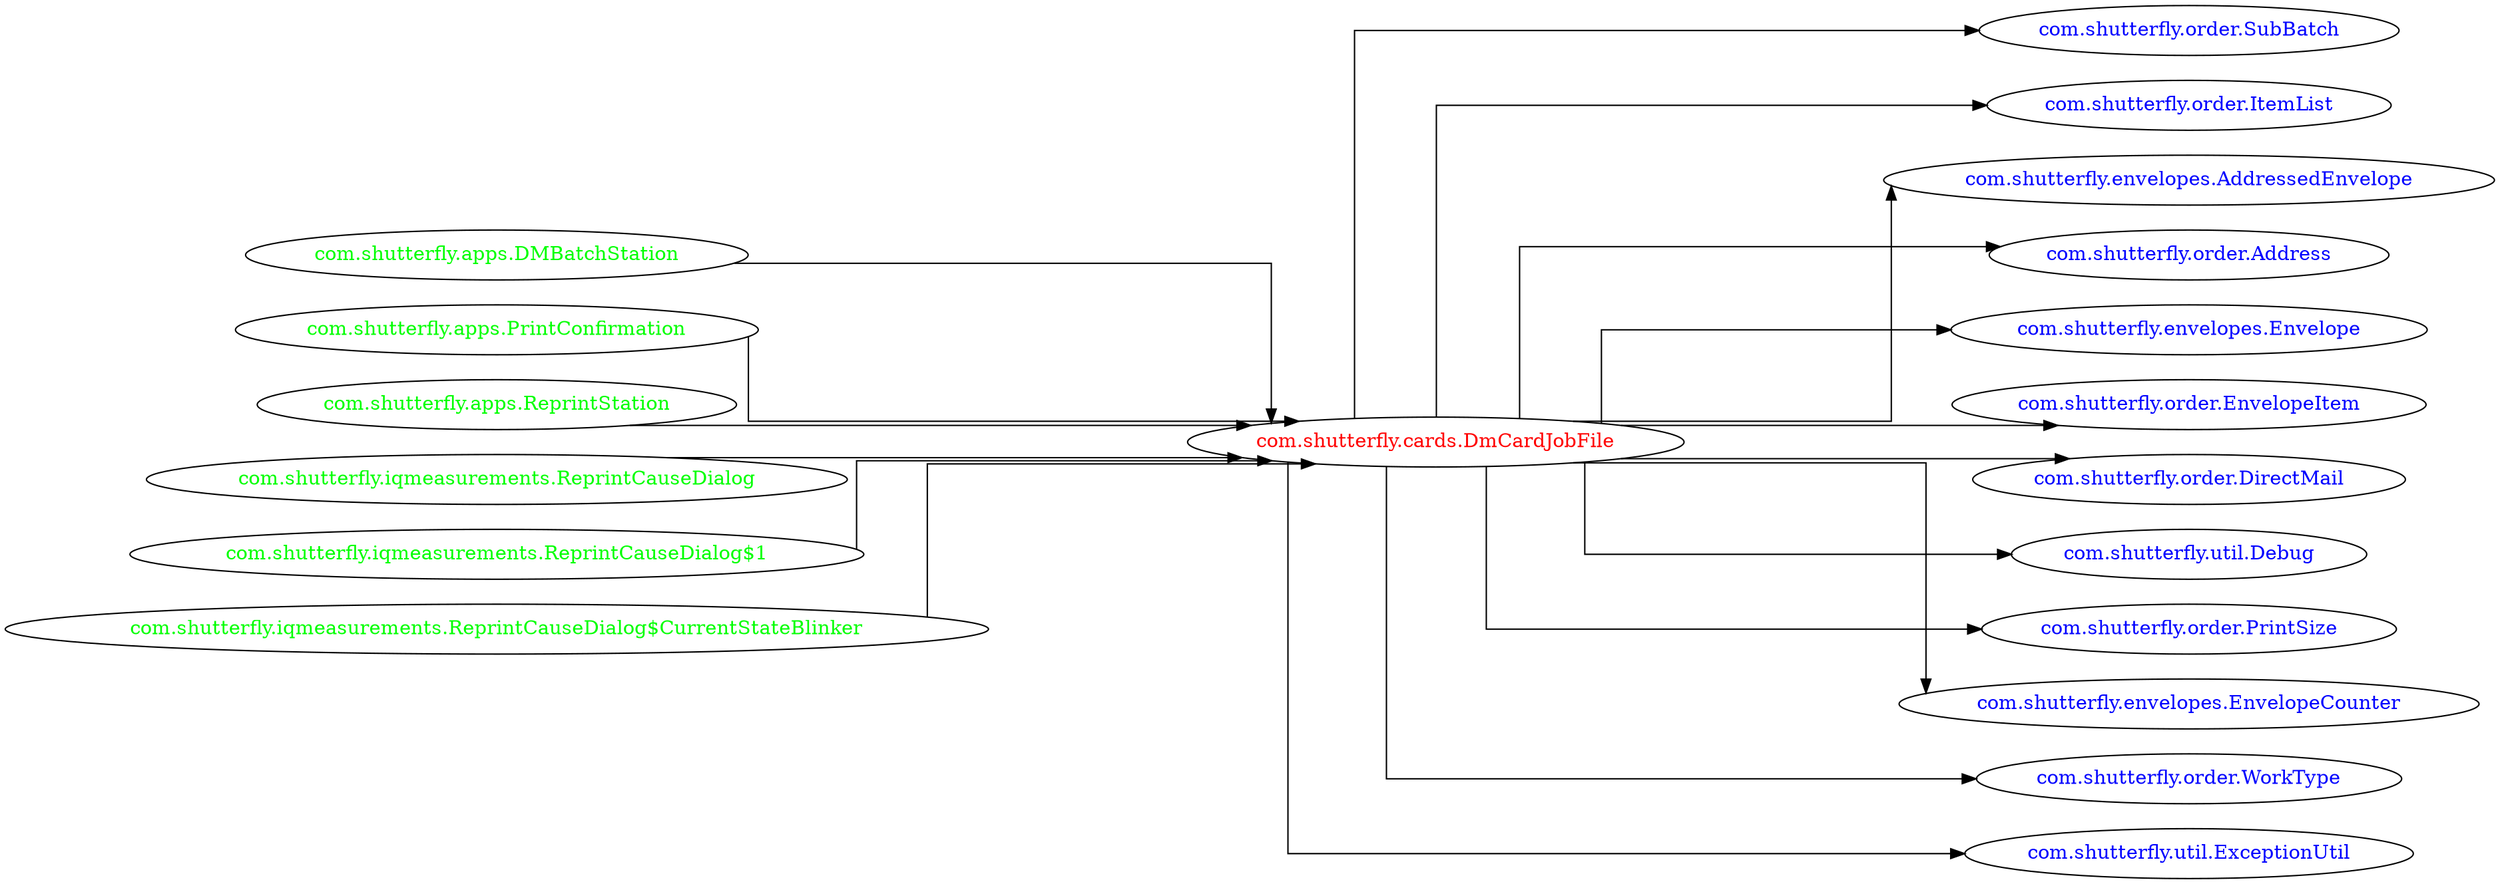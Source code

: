 digraph dependencyGraph {
 concentrate=true;
 ranksep="2.0";
 rankdir="LR"; 
 splines="ortho";
"com.shutterfly.cards.DmCardJobFile" [fontcolor="red"];
"com.shutterfly.order.SubBatch" [ fontcolor="blue" ];
"com.shutterfly.cards.DmCardJobFile"->"com.shutterfly.order.SubBatch";
"com.shutterfly.order.ItemList" [ fontcolor="blue" ];
"com.shutterfly.cards.DmCardJobFile"->"com.shutterfly.order.ItemList";
"com.shutterfly.envelopes.AddressedEnvelope" [ fontcolor="blue" ];
"com.shutterfly.cards.DmCardJobFile"->"com.shutterfly.envelopes.AddressedEnvelope";
"com.shutterfly.order.Address" [ fontcolor="blue" ];
"com.shutterfly.cards.DmCardJobFile"->"com.shutterfly.order.Address";
"com.shutterfly.envelopes.Envelope" [ fontcolor="blue" ];
"com.shutterfly.cards.DmCardJobFile"->"com.shutterfly.envelopes.Envelope";
"com.shutterfly.order.EnvelopeItem" [ fontcolor="blue" ];
"com.shutterfly.cards.DmCardJobFile"->"com.shutterfly.order.EnvelopeItem";
"com.shutterfly.order.DirectMail" [ fontcolor="blue" ];
"com.shutterfly.cards.DmCardJobFile"->"com.shutterfly.order.DirectMail";
"com.shutterfly.util.Debug" [ fontcolor="blue" ];
"com.shutterfly.cards.DmCardJobFile"->"com.shutterfly.util.Debug";
"com.shutterfly.order.PrintSize" [ fontcolor="blue" ];
"com.shutterfly.cards.DmCardJobFile"->"com.shutterfly.order.PrintSize";
"com.shutterfly.envelopes.EnvelopeCounter" [ fontcolor="blue" ];
"com.shutterfly.cards.DmCardJobFile"->"com.shutterfly.envelopes.EnvelopeCounter";
"com.shutterfly.order.WorkType" [ fontcolor="blue" ];
"com.shutterfly.cards.DmCardJobFile"->"com.shutterfly.order.WorkType";
"com.shutterfly.util.ExceptionUtil" [ fontcolor="blue" ];
"com.shutterfly.cards.DmCardJobFile"->"com.shutterfly.util.ExceptionUtil";
"com.shutterfly.apps.DMBatchStation" [ fontcolor="green" ];
"com.shutterfly.apps.DMBatchStation"->"com.shutterfly.cards.DmCardJobFile";
"com.shutterfly.apps.PrintConfirmation" [ fontcolor="green" ];
"com.shutterfly.apps.PrintConfirmation"->"com.shutterfly.cards.DmCardJobFile";
"com.shutterfly.apps.ReprintStation" [ fontcolor="green" ];
"com.shutterfly.apps.ReprintStation"->"com.shutterfly.cards.DmCardJobFile";
"com.shutterfly.iqmeasurements.ReprintCauseDialog" [ fontcolor="green" ];
"com.shutterfly.iqmeasurements.ReprintCauseDialog"->"com.shutterfly.cards.DmCardJobFile";
"com.shutterfly.iqmeasurements.ReprintCauseDialog$1" [ fontcolor="green" ];
"com.shutterfly.iqmeasurements.ReprintCauseDialog$1"->"com.shutterfly.cards.DmCardJobFile";
"com.shutterfly.iqmeasurements.ReprintCauseDialog$CurrentStateBlinker" [ fontcolor="green" ];
"com.shutterfly.iqmeasurements.ReprintCauseDialog$CurrentStateBlinker"->"com.shutterfly.cards.DmCardJobFile";
}
